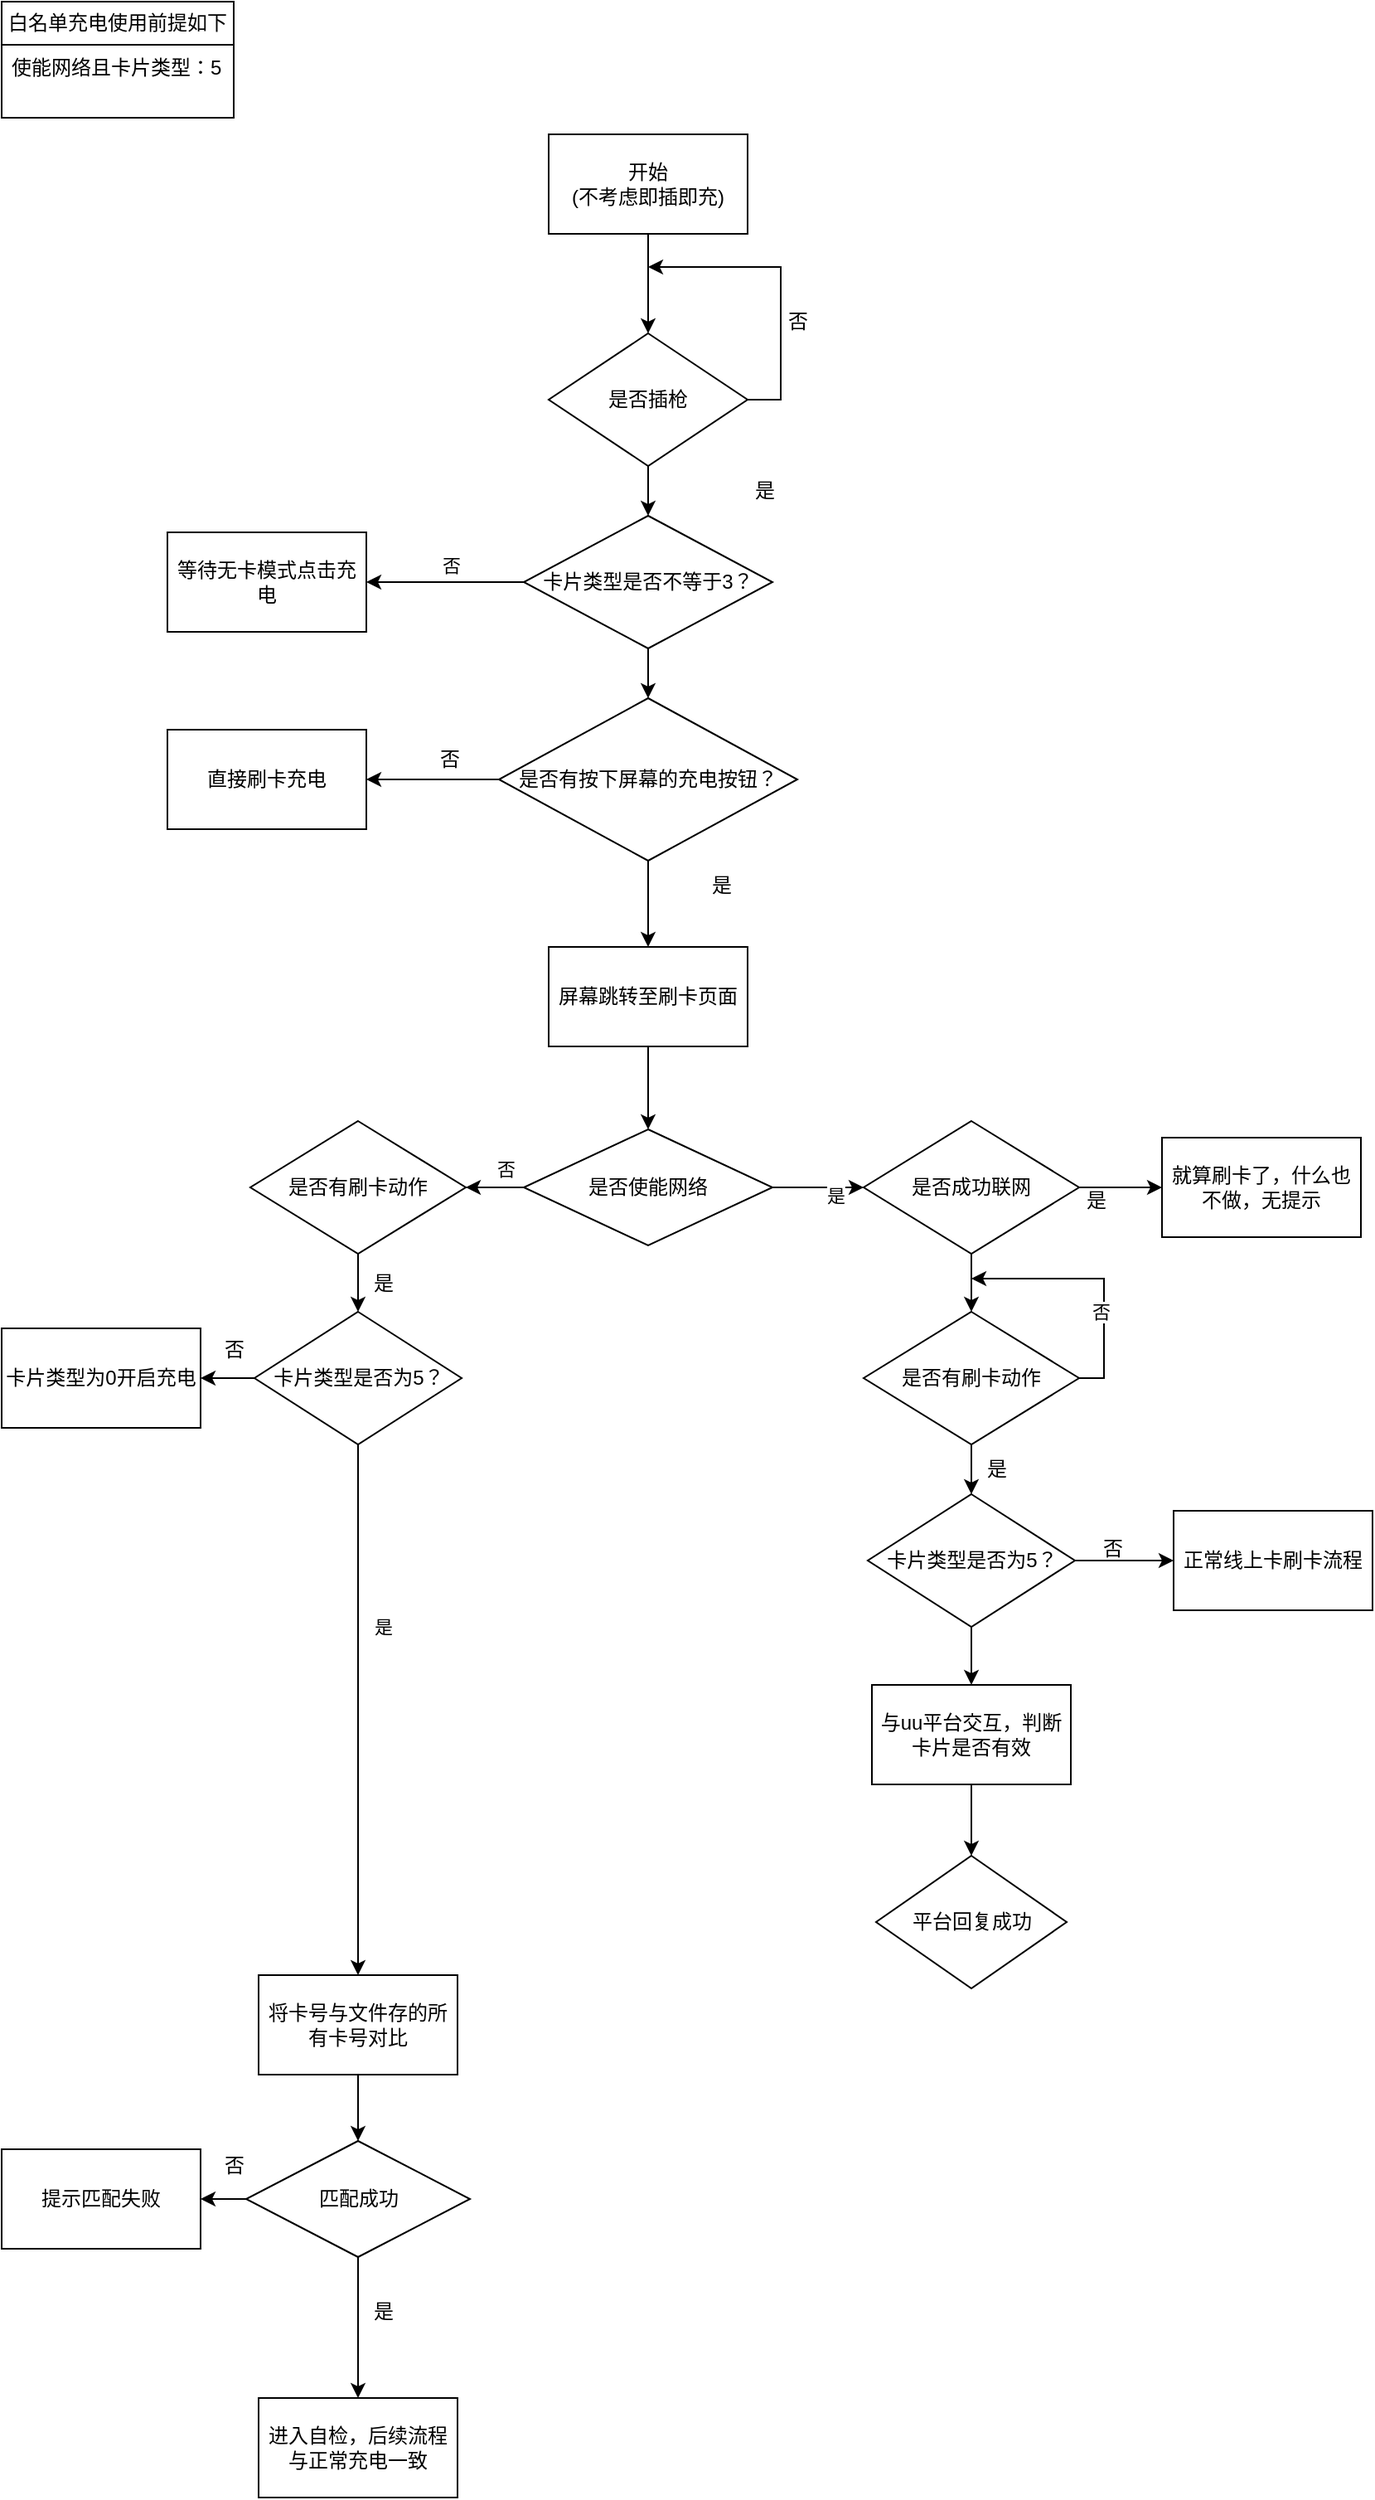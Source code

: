 <mxfile version="26.1.0">
  <diagram name="第 1 页" id="LqIXhOMh7RyWePrIoJnF">
    <mxGraphModel dx="1878" dy="896" grid="1" gridSize="10" guides="1" tooltips="1" connect="1" arrows="1" fold="1" page="1" pageScale="1" pageWidth="827" pageHeight="1169" math="0" shadow="0">
      <root>
        <mxCell id="0" />
        <mxCell id="1" parent="0" />
        <mxCell id="6tpSNFjBKZhkVtHwbKnZ-6" value="" style="edgeStyle=orthogonalEdgeStyle;rounded=0;orthogonalLoop=1;jettySize=auto;html=1;" edge="1" parent="1" source="6tpSNFjBKZhkVtHwbKnZ-1">
          <mxGeometry relative="1" as="geometry">
            <mxPoint x="390" y="200" as="targetPoint" />
          </mxGeometry>
        </mxCell>
        <mxCell id="6tpSNFjBKZhkVtHwbKnZ-1" value="开始&lt;div&gt;(不考虑即插即充)&lt;/div&gt;" style="rounded=0;whiteSpace=wrap;html=1;" vertex="1" parent="1">
          <mxGeometry x="330" y="80" width="120" height="60" as="geometry" />
        </mxCell>
        <mxCell id="6tpSNFjBKZhkVtHwbKnZ-2" value="白名单充电使用前提如下" style="swimlane;fontStyle=0;childLayout=stackLayout;horizontal=1;startSize=26;fillColor=none;horizontalStack=0;resizeParent=1;resizeParentMax=0;resizeLast=0;collapsible=1;marginBottom=0;whiteSpace=wrap;html=1;" vertex="1" parent="1">
          <mxGeometry width="140" height="70" as="geometry" />
        </mxCell>
        <mxCell id="6tpSNFjBKZhkVtHwbKnZ-3" value="使能网络且卡片类型：5" style="text;strokeColor=none;fillColor=none;align=left;verticalAlign=top;spacingLeft=4;spacingRight=4;overflow=hidden;rotatable=0;points=[[0,0.5],[1,0.5]];portConstraint=eastwest;whiteSpace=wrap;html=1;" vertex="1" parent="6tpSNFjBKZhkVtHwbKnZ-2">
          <mxGeometry y="26" width="140" height="44" as="geometry" />
        </mxCell>
        <mxCell id="6tpSNFjBKZhkVtHwbKnZ-15" style="edgeStyle=orthogonalEdgeStyle;rounded=0;orthogonalLoop=1;jettySize=auto;html=1;exitX=1;exitY=0.5;exitDx=0;exitDy=0;" edge="1" parent="1" source="6tpSNFjBKZhkVtHwbKnZ-11">
          <mxGeometry relative="1" as="geometry">
            <mxPoint x="390" y="160" as="targetPoint" />
            <Array as="points">
              <mxPoint x="470" y="240" />
              <mxPoint x="470" y="160" />
            </Array>
          </mxGeometry>
        </mxCell>
        <mxCell id="6tpSNFjBKZhkVtHwbKnZ-33" value="" style="edgeStyle=orthogonalEdgeStyle;rounded=0;orthogonalLoop=1;jettySize=auto;html=1;" edge="1" parent="1" source="6tpSNFjBKZhkVtHwbKnZ-11" target="6tpSNFjBKZhkVtHwbKnZ-32">
          <mxGeometry relative="1" as="geometry" />
        </mxCell>
        <mxCell id="6tpSNFjBKZhkVtHwbKnZ-11" value="是否插枪" style="rhombus;whiteSpace=wrap;html=1;" vertex="1" parent="1">
          <mxGeometry x="330" y="200" width="120" height="80" as="geometry" />
        </mxCell>
        <mxCell id="6tpSNFjBKZhkVtHwbKnZ-16" value="否" style="text;html=1;align=center;verticalAlign=middle;resizable=0;points=[];autosize=1;strokeColor=none;fillColor=none;" vertex="1" parent="1">
          <mxGeometry x="460" y="178" width="40" height="30" as="geometry" />
        </mxCell>
        <mxCell id="6tpSNFjBKZhkVtHwbKnZ-17" value="是" style="text;html=1;align=center;verticalAlign=middle;resizable=0;points=[];autosize=1;strokeColor=none;fillColor=none;" vertex="1" parent="1">
          <mxGeometry x="440" y="280" width="40" height="30" as="geometry" />
        </mxCell>
        <mxCell id="6tpSNFjBKZhkVtHwbKnZ-28" value="" style="edgeStyle=orthogonalEdgeStyle;rounded=0;orthogonalLoop=1;jettySize=auto;html=1;" edge="1" parent="1" source="6tpSNFjBKZhkVtHwbKnZ-19" target="6tpSNFjBKZhkVtHwbKnZ-27">
          <mxGeometry relative="1" as="geometry" />
        </mxCell>
        <mxCell id="6tpSNFjBKZhkVtHwbKnZ-40" value="" style="edgeStyle=orthogonalEdgeStyle;rounded=0;orthogonalLoop=1;jettySize=auto;html=1;" edge="1" parent="1" source="6tpSNFjBKZhkVtHwbKnZ-19" target="6tpSNFjBKZhkVtHwbKnZ-39">
          <mxGeometry relative="1" as="geometry" />
        </mxCell>
        <mxCell id="6tpSNFjBKZhkVtHwbKnZ-19" value="是否有按下屏幕的充电按钮？" style="rhombus;whiteSpace=wrap;html=1;" vertex="1" parent="1">
          <mxGeometry x="300" y="420" width="180" height="98" as="geometry" />
        </mxCell>
        <mxCell id="6tpSNFjBKZhkVtHwbKnZ-22" value="否" style="text;html=1;align=center;verticalAlign=middle;resizable=0;points=[];autosize=1;strokeColor=none;fillColor=none;" vertex="1" parent="1">
          <mxGeometry x="250" y="442" width="40" height="30" as="geometry" />
        </mxCell>
        <mxCell id="6tpSNFjBKZhkVtHwbKnZ-26" value="是" style="text;html=1;align=center;verticalAlign=middle;resizable=0;points=[];autosize=1;strokeColor=none;fillColor=none;" vertex="1" parent="1">
          <mxGeometry x="414" y="518" width="40" height="30" as="geometry" />
        </mxCell>
        <mxCell id="6tpSNFjBKZhkVtHwbKnZ-27" value="直接刷卡充电" style="rounded=0;whiteSpace=wrap;html=1;" vertex="1" parent="1">
          <mxGeometry x="100" y="439" width="120" height="60" as="geometry" />
        </mxCell>
        <mxCell id="6tpSNFjBKZhkVtHwbKnZ-36" value="" style="edgeStyle=orthogonalEdgeStyle;rounded=0;orthogonalLoop=1;jettySize=auto;html=1;" edge="1" parent="1" source="6tpSNFjBKZhkVtHwbKnZ-32" target="6tpSNFjBKZhkVtHwbKnZ-35">
          <mxGeometry relative="1" as="geometry" />
        </mxCell>
        <mxCell id="6tpSNFjBKZhkVtHwbKnZ-37" value="否" style="edgeLabel;html=1;align=center;verticalAlign=middle;resizable=0;points=[];" vertex="1" connectable="0" parent="6tpSNFjBKZhkVtHwbKnZ-36">
          <mxGeometry x="-0.06" y="1" relative="1" as="geometry">
            <mxPoint y="-11" as="offset" />
          </mxGeometry>
        </mxCell>
        <mxCell id="6tpSNFjBKZhkVtHwbKnZ-38" value="" style="edgeStyle=orthogonalEdgeStyle;rounded=0;orthogonalLoop=1;jettySize=auto;html=1;" edge="1" parent="1" source="6tpSNFjBKZhkVtHwbKnZ-32" target="6tpSNFjBKZhkVtHwbKnZ-19">
          <mxGeometry relative="1" as="geometry" />
        </mxCell>
        <mxCell id="6tpSNFjBKZhkVtHwbKnZ-32" value="卡片类型是否不等于3？" style="rhombus;whiteSpace=wrap;html=1;" vertex="1" parent="1">
          <mxGeometry x="315" y="310" width="150" height="80" as="geometry" />
        </mxCell>
        <mxCell id="6tpSNFjBKZhkVtHwbKnZ-35" value="等待无卡模式点击充电" style="whiteSpace=wrap;html=1;" vertex="1" parent="1">
          <mxGeometry x="100" y="320" width="120" height="60" as="geometry" />
        </mxCell>
        <mxCell id="6tpSNFjBKZhkVtHwbKnZ-42" value="" style="edgeStyle=orthogonalEdgeStyle;rounded=0;orthogonalLoop=1;jettySize=auto;html=1;" edge="1" parent="1" source="6tpSNFjBKZhkVtHwbKnZ-39" target="6tpSNFjBKZhkVtHwbKnZ-41">
          <mxGeometry relative="1" as="geometry" />
        </mxCell>
        <mxCell id="6tpSNFjBKZhkVtHwbKnZ-39" value="屏幕跳转至刷卡页面" style="whiteSpace=wrap;html=1;" vertex="1" parent="1">
          <mxGeometry x="330" y="570" width="120" height="60" as="geometry" />
        </mxCell>
        <mxCell id="6tpSNFjBKZhkVtHwbKnZ-44" value="" style="edgeStyle=orthogonalEdgeStyle;rounded=0;orthogonalLoop=1;jettySize=auto;html=1;" edge="1" parent="1" source="6tpSNFjBKZhkVtHwbKnZ-41">
          <mxGeometry relative="1" as="geometry">
            <mxPoint x="520" y="715" as="targetPoint" />
          </mxGeometry>
        </mxCell>
        <mxCell id="6tpSNFjBKZhkVtHwbKnZ-45" value="是" style="edgeLabel;html=1;align=center;verticalAlign=middle;resizable=0;points=[];" vertex="1" connectable="0" parent="6tpSNFjBKZhkVtHwbKnZ-44">
          <mxGeometry x="-0.391" y="-1" relative="1" as="geometry">
            <mxPoint x="21" y="4" as="offset" />
          </mxGeometry>
        </mxCell>
        <mxCell id="6tpSNFjBKZhkVtHwbKnZ-47" value="" style="edgeStyle=orthogonalEdgeStyle;rounded=0;orthogonalLoop=1;jettySize=auto;html=1;entryX=1;entryY=0.5;entryDx=0;entryDy=0;" edge="1" parent="1" source="6tpSNFjBKZhkVtHwbKnZ-41" target="6tpSNFjBKZhkVtHwbKnZ-48">
          <mxGeometry relative="1" as="geometry">
            <mxPoint x="220" y="715" as="targetPoint" />
          </mxGeometry>
        </mxCell>
        <mxCell id="6tpSNFjBKZhkVtHwbKnZ-54" value="否" style="edgeLabel;html=1;align=center;verticalAlign=middle;resizable=0;points=[];" vertex="1" connectable="0" parent="6tpSNFjBKZhkVtHwbKnZ-47">
          <mxGeometry x="-0.016" y="-4" relative="1" as="geometry">
            <mxPoint x="7" y="-15" as="offset" />
          </mxGeometry>
        </mxCell>
        <mxCell id="6tpSNFjBKZhkVtHwbKnZ-41" value="是否使能网络" style="rhombus;whiteSpace=wrap;html=1;" vertex="1" parent="1">
          <mxGeometry x="315" y="680" width="150" height="70" as="geometry" />
        </mxCell>
        <mxCell id="6tpSNFjBKZhkVtHwbKnZ-53" value="" style="edgeStyle=orthogonalEdgeStyle;rounded=0;orthogonalLoop=1;jettySize=auto;html=1;" edge="1" parent="1" source="6tpSNFjBKZhkVtHwbKnZ-48" target="6tpSNFjBKZhkVtHwbKnZ-52">
          <mxGeometry relative="1" as="geometry" />
        </mxCell>
        <mxCell id="6tpSNFjBKZhkVtHwbKnZ-48" value="是否有刷卡动作" style="rhombus;whiteSpace=wrap;html=1;" vertex="1" parent="1">
          <mxGeometry x="150" y="675" width="130" height="80" as="geometry" />
        </mxCell>
        <mxCell id="6tpSNFjBKZhkVtHwbKnZ-71" value="" style="edgeStyle=orthogonalEdgeStyle;rounded=0;orthogonalLoop=1;jettySize=auto;html=1;" edge="1" parent="1" source="6tpSNFjBKZhkVtHwbKnZ-49" target="6tpSNFjBKZhkVtHwbKnZ-70">
          <mxGeometry relative="1" as="geometry" />
        </mxCell>
        <mxCell id="6tpSNFjBKZhkVtHwbKnZ-76" value="" style="edgeStyle=orthogonalEdgeStyle;rounded=0;orthogonalLoop=1;jettySize=auto;html=1;" edge="1" parent="1" source="6tpSNFjBKZhkVtHwbKnZ-49" target="6tpSNFjBKZhkVtHwbKnZ-75">
          <mxGeometry relative="1" as="geometry" />
        </mxCell>
        <mxCell id="6tpSNFjBKZhkVtHwbKnZ-49" value="是否成功联网" style="rhombus;whiteSpace=wrap;html=1;" vertex="1" parent="1">
          <mxGeometry x="520" y="675" width="130" height="80" as="geometry" />
        </mxCell>
        <mxCell id="6tpSNFjBKZhkVtHwbKnZ-56" value="" style="edgeStyle=orthogonalEdgeStyle;rounded=0;orthogonalLoop=1;jettySize=auto;html=1;" edge="1" parent="1" source="6tpSNFjBKZhkVtHwbKnZ-52" target="6tpSNFjBKZhkVtHwbKnZ-55">
          <mxGeometry relative="1" as="geometry" />
        </mxCell>
        <mxCell id="6tpSNFjBKZhkVtHwbKnZ-59" value="" style="edgeStyle=orthogonalEdgeStyle;rounded=0;orthogonalLoop=1;jettySize=auto;html=1;" edge="1" parent="1" source="6tpSNFjBKZhkVtHwbKnZ-52" target="6tpSNFjBKZhkVtHwbKnZ-58">
          <mxGeometry relative="1" as="geometry" />
        </mxCell>
        <mxCell id="6tpSNFjBKZhkVtHwbKnZ-68" value="是" style="edgeLabel;html=1;align=center;verticalAlign=middle;resizable=0;points=[];" vertex="1" connectable="0" parent="6tpSNFjBKZhkVtHwbKnZ-59">
          <mxGeometry x="-0.311" y="2" relative="1" as="geometry">
            <mxPoint x="13" as="offset" />
          </mxGeometry>
        </mxCell>
        <mxCell id="6tpSNFjBKZhkVtHwbKnZ-52" value="卡片类型是否为5？" style="rhombus;whiteSpace=wrap;html=1;" vertex="1" parent="1">
          <mxGeometry x="152.5" y="790" width="125" height="80" as="geometry" />
        </mxCell>
        <mxCell id="6tpSNFjBKZhkVtHwbKnZ-55" value="卡片类型为0开启充电" style="whiteSpace=wrap;html=1;" vertex="1" parent="1">
          <mxGeometry y="800" width="120" height="60" as="geometry" />
        </mxCell>
        <mxCell id="6tpSNFjBKZhkVtHwbKnZ-57" value="否" style="text;html=1;align=center;verticalAlign=middle;resizable=0;points=[];autosize=1;strokeColor=none;fillColor=none;" vertex="1" parent="1">
          <mxGeometry x="120" y="798" width="40" height="30" as="geometry" />
        </mxCell>
        <mxCell id="6tpSNFjBKZhkVtHwbKnZ-61" value="" style="edgeStyle=orthogonalEdgeStyle;rounded=0;orthogonalLoop=1;jettySize=auto;html=1;" edge="1" parent="1" source="6tpSNFjBKZhkVtHwbKnZ-58" target="6tpSNFjBKZhkVtHwbKnZ-60">
          <mxGeometry relative="1" as="geometry" />
        </mxCell>
        <mxCell id="6tpSNFjBKZhkVtHwbKnZ-58" value="将卡号与文件存的所有卡号对比" style="whiteSpace=wrap;html=1;" vertex="1" parent="1">
          <mxGeometry x="155" y="1190" width="120" height="60" as="geometry" />
        </mxCell>
        <mxCell id="6tpSNFjBKZhkVtHwbKnZ-63" value="" style="edgeStyle=orthogonalEdgeStyle;rounded=0;orthogonalLoop=1;jettySize=auto;html=1;" edge="1" parent="1" source="6tpSNFjBKZhkVtHwbKnZ-60" target="6tpSNFjBKZhkVtHwbKnZ-62">
          <mxGeometry relative="1" as="geometry" />
        </mxCell>
        <mxCell id="6tpSNFjBKZhkVtHwbKnZ-66" value="" style="edgeStyle=orthogonalEdgeStyle;rounded=0;orthogonalLoop=1;jettySize=auto;html=1;" edge="1" parent="1" source="6tpSNFjBKZhkVtHwbKnZ-60" target="6tpSNFjBKZhkVtHwbKnZ-65">
          <mxGeometry relative="1" as="geometry" />
        </mxCell>
        <mxCell id="6tpSNFjBKZhkVtHwbKnZ-60" value="匹配成功" style="rhombus;whiteSpace=wrap;html=1;" vertex="1" parent="1">
          <mxGeometry x="147.5" y="1290" width="135" height="70" as="geometry" />
        </mxCell>
        <mxCell id="6tpSNFjBKZhkVtHwbKnZ-62" value="提示匹配失败" style="whiteSpace=wrap;html=1;" vertex="1" parent="1">
          <mxGeometry y="1295" width="120" height="60" as="geometry" />
        </mxCell>
        <mxCell id="6tpSNFjBKZhkVtHwbKnZ-64" value="否" style="text;html=1;align=center;verticalAlign=middle;resizable=0;points=[];autosize=1;strokeColor=none;fillColor=none;" vertex="1" parent="1">
          <mxGeometry x="120" y="1290" width="40" height="30" as="geometry" />
        </mxCell>
        <mxCell id="6tpSNFjBKZhkVtHwbKnZ-65" value="进入自检，后续流程与正常充电一致" style="whiteSpace=wrap;html=1;" vertex="1" parent="1">
          <mxGeometry x="155" y="1445" width="120" height="60" as="geometry" />
        </mxCell>
        <mxCell id="6tpSNFjBKZhkVtHwbKnZ-67" value="是" style="text;html=1;align=center;verticalAlign=middle;resizable=0;points=[];autosize=1;strokeColor=none;fillColor=none;" vertex="1" parent="1">
          <mxGeometry x="210" y="758" width="40" height="30" as="geometry" />
        </mxCell>
        <mxCell id="6tpSNFjBKZhkVtHwbKnZ-69" value="是" style="text;html=1;align=center;verticalAlign=middle;resizable=0;points=[];autosize=1;strokeColor=none;fillColor=none;" vertex="1" parent="1">
          <mxGeometry x="210" y="1378" width="40" height="30" as="geometry" />
        </mxCell>
        <mxCell id="6tpSNFjBKZhkVtHwbKnZ-70" value="就算刷卡了，什么也不做，无提示" style="whiteSpace=wrap;html=1;" vertex="1" parent="1">
          <mxGeometry x="700" y="685" width="120" height="60" as="geometry" />
        </mxCell>
        <mxCell id="6tpSNFjBKZhkVtHwbKnZ-74" value="是" style="text;html=1;align=center;verticalAlign=middle;resizable=0;points=[];autosize=1;strokeColor=none;fillColor=none;" vertex="1" parent="1">
          <mxGeometry x="640" y="708" width="40" height="30" as="geometry" />
        </mxCell>
        <mxCell id="6tpSNFjBKZhkVtHwbKnZ-78" value="" style="edgeStyle=orthogonalEdgeStyle;rounded=0;orthogonalLoop=1;jettySize=auto;html=1;" edge="1" parent="1" source="6tpSNFjBKZhkVtHwbKnZ-75" target="6tpSNFjBKZhkVtHwbKnZ-77">
          <mxGeometry relative="1" as="geometry" />
        </mxCell>
        <mxCell id="6tpSNFjBKZhkVtHwbKnZ-79" style="edgeStyle=orthogonalEdgeStyle;rounded=0;orthogonalLoop=1;jettySize=auto;html=1;exitX=1;exitY=0.5;exitDx=0;exitDy=0;" edge="1" parent="1">
          <mxGeometry relative="1" as="geometry">
            <mxPoint x="585" y="770" as="targetPoint" />
            <mxPoint x="645" y="830" as="sourcePoint" />
            <Array as="points">
              <mxPoint x="665" y="830" />
              <mxPoint x="665" y="770" />
            </Array>
          </mxGeometry>
        </mxCell>
        <mxCell id="6tpSNFjBKZhkVtHwbKnZ-80" value="否" style="edgeLabel;html=1;align=center;verticalAlign=middle;resizable=0;points=[];" vertex="1" connectable="0" parent="6tpSNFjBKZhkVtHwbKnZ-79">
          <mxGeometry x="-0.253" y="2" relative="1" as="geometry">
            <mxPoint as="offset" />
          </mxGeometry>
        </mxCell>
        <mxCell id="6tpSNFjBKZhkVtHwbKnZ-75" value="是否有刷卡动作" style="rhombus;whiteSpace=wrap;html=1;" vertex="1" parent="1">
          <mxGeometry x="520" y="790" width="130" height="80" as="geometry" />
        </mxCell>
        <mxCell id="6tpSNFjBKZhkVtHwbKnZ-83" value="" style="edgeStyle=orthogonalEdgeStyle;rounded=0;orthogonalLoop=1;jettySize=auto;html=1;" edge="1" parent="1" source="6tpSNFjBKZhkVtHwbKnZ-77" target="6tpSNFjBKZhkVtHwbKnZ-82">
          <mxGeometry relative="1" as="geometry" />
        </mxCell>
        <mxCell id="6tpSNFjBKZhkVtHwbKnZ-88" value="" style="edgeStyle=orthogonalEdgeStyle;rounded=0;orthogonalLoop=1;jettySize=auto;html=1;" edge="1" parent="1" source="6tpSNFjBKZhkVtHwbKnZ-77" target="6tpSNFjBKZhkVtHwbKnZ-87">
          <mxGeometry relative="1" as="geometry" />
        </mxCell>
        <mxCell id="6tpSNFjBKZhkVtHwbKnZ-77" value="卡片类型是否为5？" style="rhombus;whiteSpace=wrap;html=1;" vertex="1" parent="1">
          <mxGeometry x="522.5" y="900" width="125" height="80" as="geometry" />
        </mxCell>
        <mxCell id="6tpSNFjBKZhkVtHwbKnZ-81" value="是" style="text;html=1;align=center;verticalAlign=middle;resizable=0;points=[];autosize=1;strokeColor=none;fillColor=none;" vertex="1" parent="1">
          <mxGeometry x="580" y="870" width="40" height="30" as="geometry" />
        </mxCell>
        <mxCell id="6tpSNFjBKZhkVtHwbKnZ-82" value="正常线上卡刷卡流程" style="whiteSpace=wrap;html=1;" vertex="1" parent="1">
          <mxGeometry x="707" y="910" width="120" height="60" as="geometry" />
        </mxCell>
        <mxCell id="6tpSNFjBKZhkVtHwbKnZ-84" value="否" style="text;html=1;align=center;verticalAlign=middle;resizable=0;points=[];autosize=1;strokeColor=none;fillColor=none;" vertex="1" parent="1">
          <mxGeometry x="650" y="918" width="40" height="30" as="geometry" />
        </mxCell>
        <mxCell id="6tpSNFjBKZhkVtHwbKnZ-90" value="" style="edgeStyle=orthogonalEdgeStyle;rounded=0;orthogonalLoop=1;jettySize=auto;html=1;" edge="1" parent="1" source="6tpSNFjBKZhkVtHwbKnZ-87" target="6tpSNFjBKZhkVtHwbKnZ-89">
          <mxGeometry relative="1" as="geometry" />
        </mxCell>
        <mxCell id="6tpSNFjBKZhkVtHwbKnZ-87" value="与uu平台交互，判断卡片是否有效" style="whiteSpace=wrap;html=1;" vertex="1" parent="1">
          <mxGeometry x="525" y="1015" width="120" height="60" as="geometry" />
        </mxCell>
        <mxCell id="6tpSNFjBKZhkVtHwbKnZ-89" value="平台回复成功" style="rhombus;whiteSpace=wrap;html=1;" vertex="1" parent="1">
          <mxGeometry x="527.5" y="1118" width="115" height="80" as="geometry" />
        </mxCell>
      </root>
    </mxGraphModel>
  </diagram>
</mxfile>

